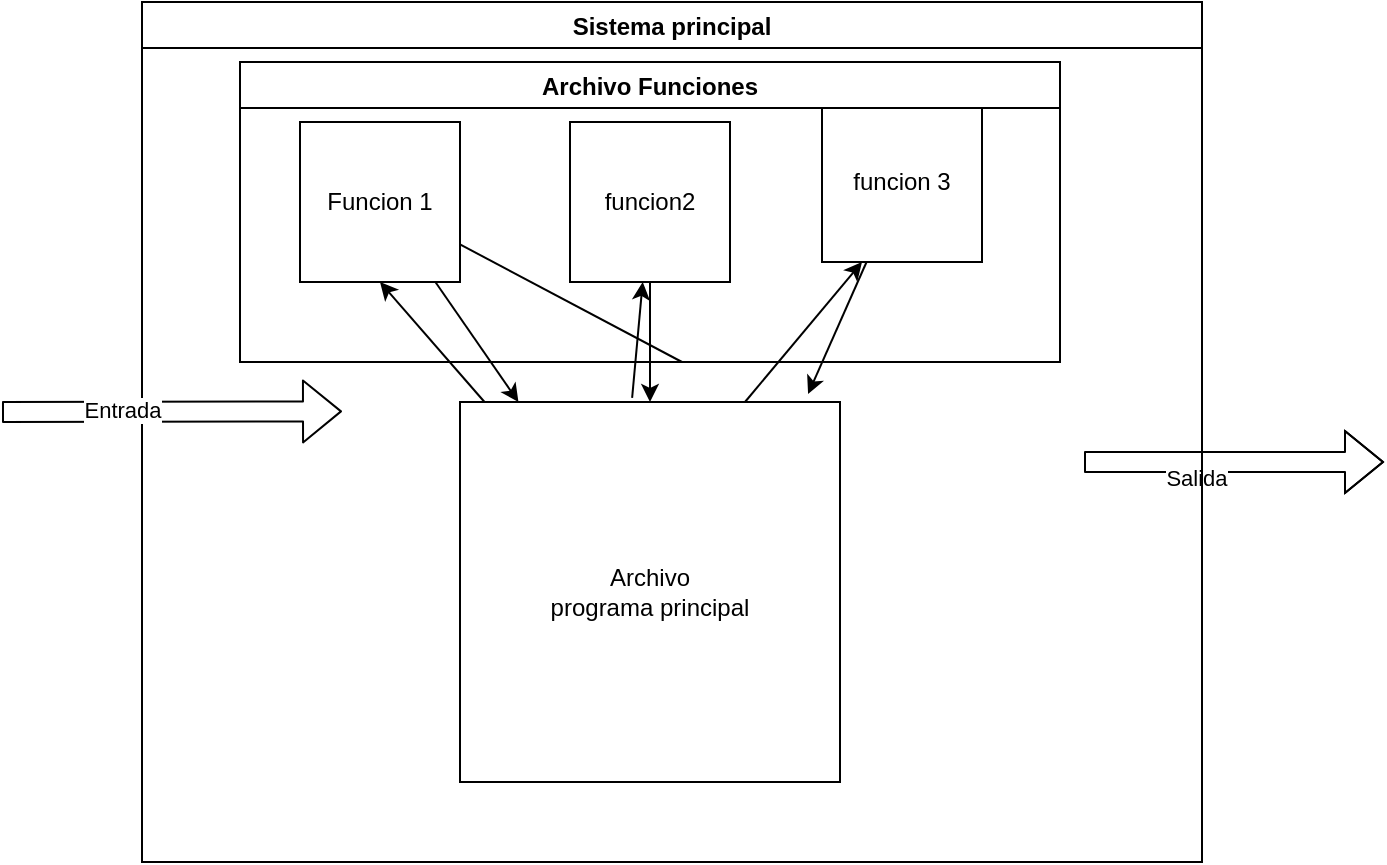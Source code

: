 <mxfile>
    <diagram id="D2gX13k8lLRSHt8L3M18" name="Página-1">
        <mxGraphModel dx="888" dy="459" grid="1" gridSize="10" guides="1" tooltips="1" connect="1" arrows="1" fold="1" page="1" pageScale="1" pageWidth="827" pageHeight="1169" math="0" shadow="0">
            <root>
                <mxCell id="0"/>
                <mxCell id="1" parent="0"/>
                <mxCell id="13" value="" style="shape=flexArrow;endArrow=classic;html=1;" parent="1" edge="1">
                    <mxGeometry width="50" height="50" relative="1" as="geometry">
                        <mxPoint x="620" y="280" as="sourcePoint"/>
                        <mxPoint x="770" y="280" as="targetPoint"/>
                        <Array as="points">
                            <mxPoint x="660" y="280"/>
                        </Array>
                    </mxGeometry>
                </mxCell>
                <mxCell id="21" value="Salida&lt;br&gt;" style="edgeLabel;html=1;align=center;verticalAlign=middle;resizable=0;points=[];" parent="13" vertex="1" connectable="0">
                    <mxGeometry x="-0.253" y="-8" relative="1" as="geometry">
                        <mxPoint as="offset"/>
                    </mxGeometry>
                </mxCell>
                <mxCell id="19" value="Sistema principal" style="swimlane;" parent="1" vertex="1">
                    <mxGeometry x="149" y="50" width="530" height="430" as="geometry"/>
                </mxCell>
                <mxCell id="7" value="Archivo &lt;br&gt;programa principal" style="whiteSpace=wrap;html=1;aspect=fixed;" parent="19" vertex="1">
                    <mxGeometry x="159" y="200" width="190" height="190" as="geometry"/>
                </mxCell>
                <mxCell id="12" value="" style="shape=flexArrow;endArrow=classic;html=1;entryX=0;entryY=0.462;entryDx=0;entryDy=0;entryPerimeter=0;" parent="19" edge="1">
                    <mxGeometry width="50" height="50" relative="1" as="geometry">
                        <mxPoint x="-70" y="205" as="sourcePoint"/>
                        <mxPoint x="100" y="204.68" as="targetPoint"/>
                    </mxGeometry>
                </mxCell>
                <mxCell id="20" value="Entrada" style="edgeLabel;html=1;align=center;verticalAlign=middle;resizable=0;points=[];" parent="12" vertex="1" connectable="0">
                    <mxGeometry x="-0.294" y="1" relative="1" as="geometry">
                        <mxPoint as="offset"/>
                    </mxGeometry>
                </mxCell>
                <mxCell id="9" style="edgeStyle=none;html=1;entryX=0.5;entryY=1;entryDx=0;entryDy=0;" parent="19" source="7" target="3" edge="1">
                    <mxGeometry relative="1" as="geometry"/>
                </mxCell>
                <mxCell id="15" style="edgeStyle=none;html=1;startArrow=none;" parent="19" target="7" edge="1" source="3">
                    <mxGeometry relative="1" as="geometry">
                        <mxPoint x="110" y="110" as="sourcePoint"/>
                    </mxGeometry>
                </mxCell>
                <mxCell id="5" value="funcion 3" style="whiteSpace=wrap;html=1;aspect=fixed;" parent="19" vertex="1">
                    <mxGeometry x="340" y="50" width="80" height="80" as="geometry"/>
                </mxCell>
                <mxCell id="11" style="edgeStyle=none;html=1;exitX=0.75;exitY=0;exitDx=0;exitDy=0;entryX=0.25;entryY=1;entryDx=0;entryDy=0;" parent="19" source="7" target="5" edge="1">
                    <mxGeometry relative="1" as="geometry"/>
                </mxCell>
                <mxCell id="18" style="edgeStyle=none;html=1;entryX=0.916;entryY=-0.021;entryDx=0;entryDy=0;entryPerimeter=0;" parent="19" source="5" target="7" edge="1">
                    <mxGeometry relative="1" as="geometry"/>
                </mxCell>
                <mxCell id="4" value="funcion2" style="whiteSpace=wrap;html=1;aspect=fixed;" parent="19" vertex="1">
                    <mxGeometry x="214" y="60" width="80" height="80" as="geometry"/>
                </mxCell>
                <mxCell id="17" style="edgeStyle=none;html=1;exitX=0.5;exitY=1;exitDx=0;exitDy=0;" parent="19" source="4" target="7" edge="1">
                    <mxGeometry relative="1" as="geometry"/>
                </mxCell>
                <mxCell id="10" style="edgeStyle=none;html=1;exitX=0.453;exitY=-0.011;exitDx=0;exitDy=0;exitPerimeter=0;" parent="19" source="7" target="4" edge="1">
                    <mxGeometry relative="1" as="geometry"/>
                </mxCell>
                <mxCell id="3" value="Funcion 1" style="whiteSpace=wrap;html=1;aspect=fixed;" parent="19" vertex="1">
                    <mxGeometry x="79" y="60" width="80" height="80" as="geometry"/>
                </mxCell>
                <mxCell id="22" value="" style="edgeStyle=none;html=1;endArrow=none;" edge="1" parent="19" target="3">
                    <mxGeometry relative="1" as="geometry">
                        <mxPoint x="270" y="180" as="sourcePoint"/>
                        <mxPoint x="340.054" y="270" as="targetPoint"/>
                    </mxGeometry>
                </mxCell>
                <mxCell id="31" value="Archivo Funciones" style="swimlane;" vertex="1" parent="19">
                    <mxGeometry x="49" y="30" width="410" height="150" as="geometry"/>
                </mxCell>
            </root>
        </mxGraphModel>
    </diagram>
</mxfile>